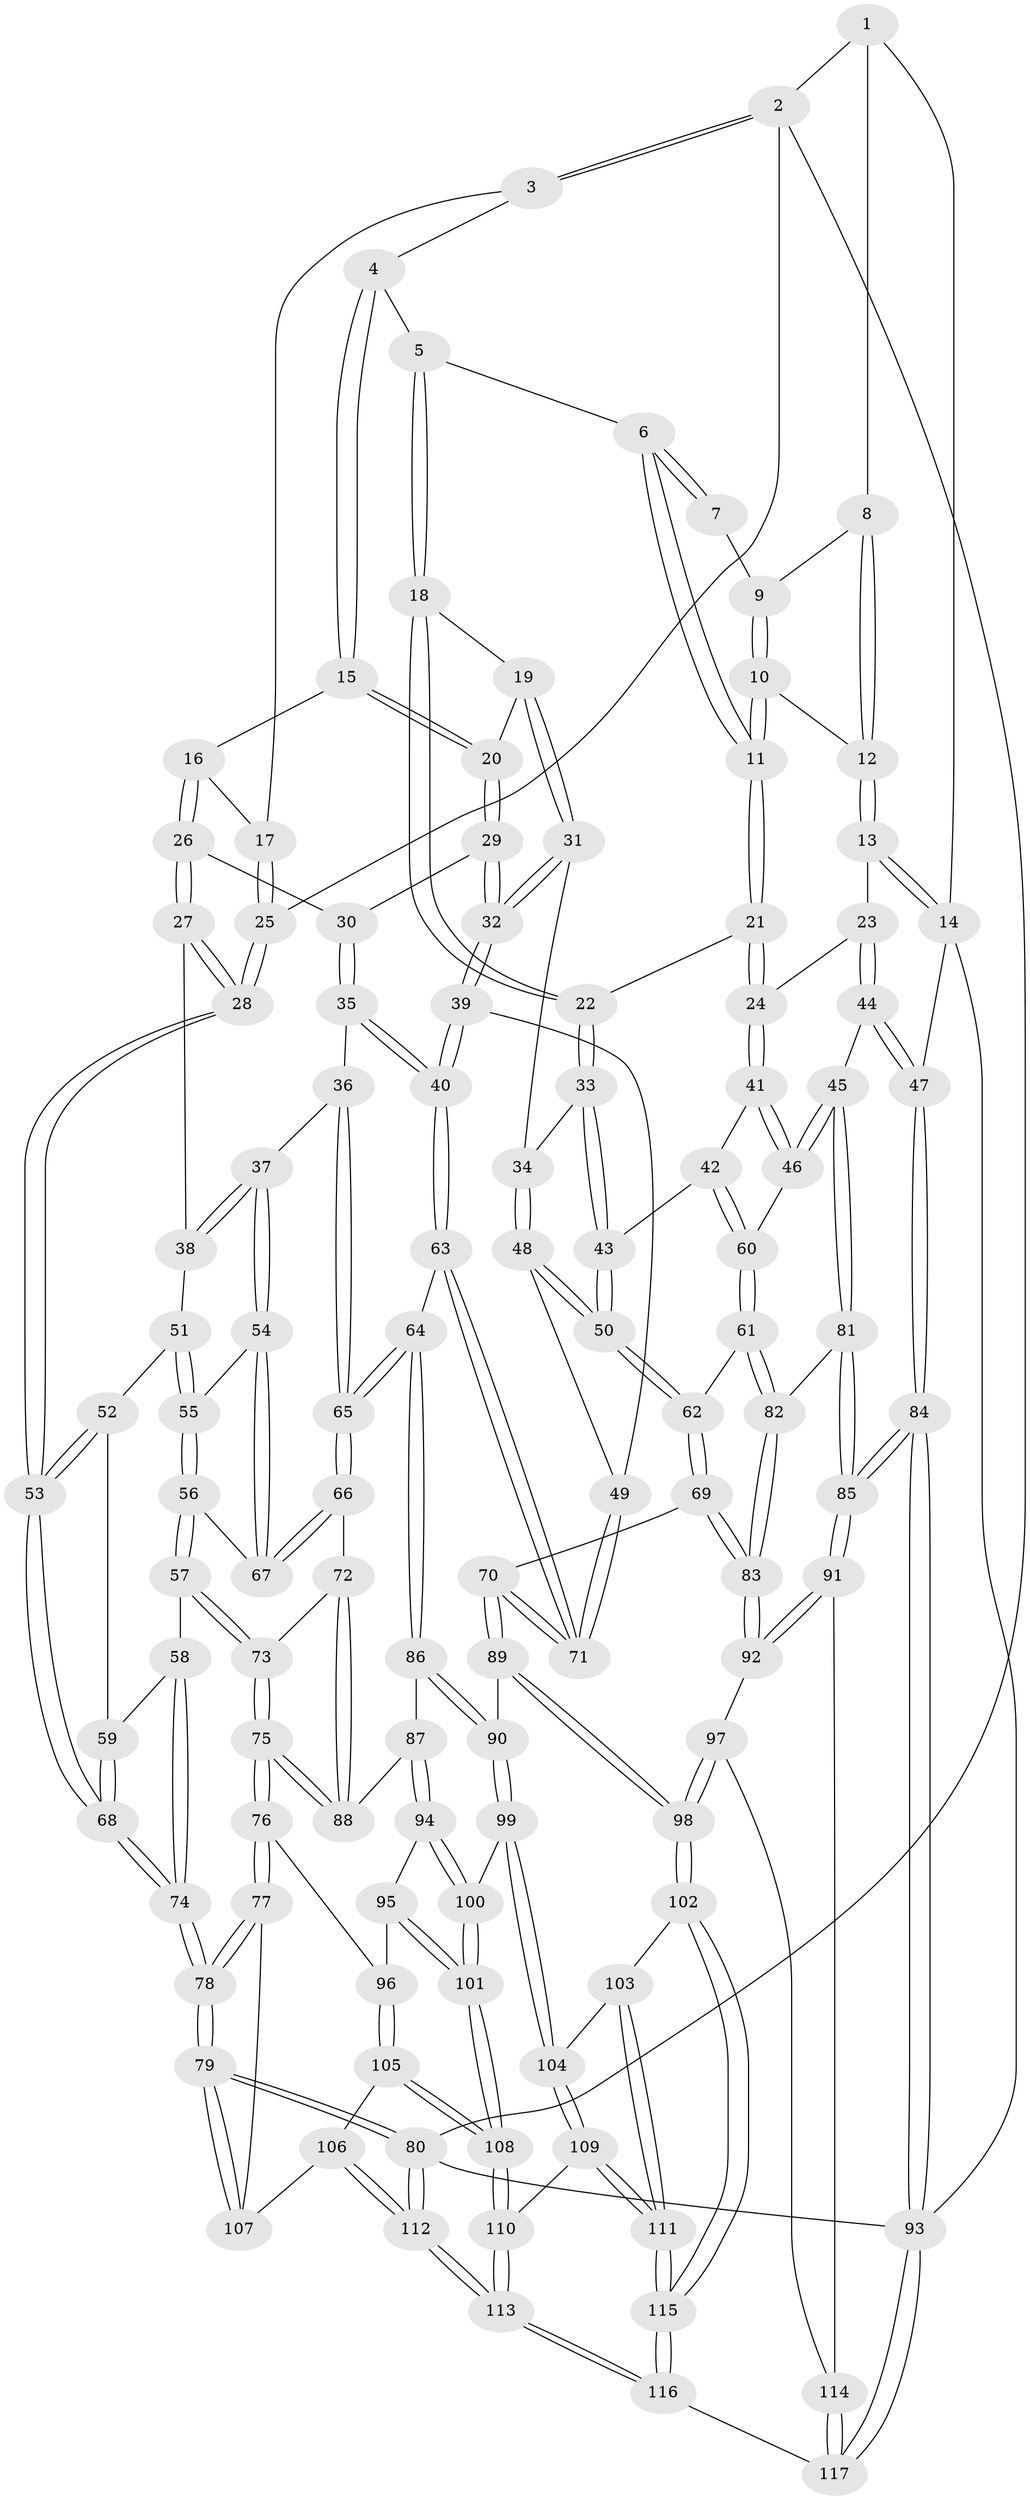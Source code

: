 // Generated by graph-tools (version 1.1) at 2025/38/03/09/25 02:38:53]
// undirected, 117 vertices, 289 edges
graph export_dot {
graph [start="1"]
  node [color=gray90,style=filled];
  1 [pos="+0.8830110847817928+0"];
  2 [pos="+0+0"];
  3 [pos="+0.3903803018596238+0"];
  4 [pos="+0.41972503340444806+0"];
  5 [pos="+0.6051141010140773+0"];
  6 [pos="+0.7403799817319101+0"];
  7 [pos="+0.7846245719025096+0"];
  8 [pos="+0.9851620378038326+0.03900039450362366"];
  9 [pos="+0.9451361924514526+0.03788522372662186"];
  10 [pos="+0.9138907009867688+0.0811429022303896"];
  11 [pos="+0.8386010458138058+0.11689373093474235"];
  12 [pos="+1+0.09105673717602127"];
  13 [pos="+1+0.15860423294352788"];
  14 [pos="+1+0.15850365960089619"];
  15 [pos="+0.3894662520322266+0.003466428068407802"];
  16 [pos="+0.19927378993895972+0.13973510661902644"];
  17 [pos="+0.18160925562479574+0.11582831770532179"];
  18 [pos="+0.6169320774363549+0.10607746329217167"];
  19 [pos="+0.5055456129080276+0.1760838525682384"];
  20 [pos="+0.40695714681887163+0.1443266579539548"];
  21 [pos="+0.8277157255465591+0.22127378862429908"];
  22 [pos="+0.7237924967223625+0.22679446272263318"];
  23 [pos="+0.9213747700859612+0.22139759574328033"];
  24 [pos="+0.8315960657657804+0.22439756939624633"];
  25 [pos="+0+0"];
  26 [pos="+0.2197617173298591+0.225913486245224"];
  27 [pos="+0.12387304078389595+0.27718704471615035"];
  28 [pos="+0+0.20737471886454426"];
  29 [pos="+0.3887534203690999+0.1668392469891988"];
  30 [pos="+0.28071271214379906+0.24997723288756088"];
  31 [pos="+0.5377778683845302+0.30852445947358353"];
  32 [pos="+0.48387313788464564+0.3491530587940437"];
  33 [pos="+0.6476748453186995+0.30604997963981073"];
  34 [pos="+0.6354178864533374+0.31034229850430706"];
  35 [pos="+0.31203815469208473+0.32007829184877923"];
  36 [pos="+0.20766755470964582+0.412586364454405"];
  37 [pos="+0.20418067896655717+0.4126767708558652"];
  38 [pos="+0.1326165160240045+0.36160855704497724"];
  39 [pos="+0.4440574875703784+0.3959270753912662"];
  40 [pos="+0.4137689776466374+0.41974605938289855"];
  41 [pos="+0.8391429517334649+0.2707584677824746"];
  42 [pos="+0.8088870021423578+0.38344921089260114"];
  43 [pos="+0.707160630115547+0.41035313257890615"];
  44 [pos="+1+0.4684607207734319"];
  45 [pos="+1+0.46725818959277016"];
  46 [pos="+0.9927852772238307+0.4631763452638969"];
  47 [pos="+1+0.4847973094997836"];
  48 [pos="+0.6112881040902319+0.4333567051377651"];
  49 [pos="+0.6030775034207594+0.4397293749337265"];
  50 [pos="+0.7021190187286251+0.47306355752673157"];
  51 [pos="+0.11209583828362205+0.3954115556418482"];
  52 [pos="+0.09268781194696546+0.4065465747313103"];
  53 [pos="+0+0.3198976415548017"];
  54 [pos="+0.18129240302992458+0.446148844172595"];
  55 [pos="+0.12751036220752024+0.43408188229469064"];
  56 [pos="+0.12702011058859441+0.49630286357960424"];
  57 [pos="+0.10838118951499155+0.5087265828633577"];
  58 [pos="+0.07926249310269107+0.49631859250154375"];
  59 [pos="+0.07556065558482976+0.4390167823329471"];
  60 [pos="+0.8324970453113154+0.4931023622866398"];
  61 [pos="+0.8115809861453569+0.5157320087571029"];
  62 [pos="+0.7204353647952046+0.5258673341895811"];
  63 [pos="+0.40466650159462975+0.5022596098753893"];
  64 [pos="+0.34570066297249286+0.5390254893238052"];
  65 [pos="+0.3069840554338963+0.5354979740475022"];
  66 [pos="+0.2551711609342206+0.5456255247329741"];
  67 [pos="+0.16870631107282083+0.4899648139250972"];
  68 [pos="+0+0.40933110580405535"];
  69 [pos="+0.6174533696346131+0.6361767977710463"];
  70 [pos="+0.5777216152026953+0.6336229260085724"];
  71 [pos="+0.5590590964757408+0.6126811308843979"];
  72 [pos="+0.2505763148784029+0.5490873048823514"];
  73 [pos="+0.12499942917053296+0.6313910593752687"];
  74 [pos="+0+0.5449395478612281"];
  75 [pos="+0.09337300479190265+0.6909899970943202"];
  76 [pos="+0.09308870215438021+0.6911943566348924"];
  77 [pos="+0+0.726852723103788"];
  78 [pos="+0+0.7456765108576195"];
  79 [pos="+0+0.9650194768159063"];
  80 [pos="+0+1"];
  81 [pos="+0.8931910035983632+0.6315765924992143"];
  82 [pos="+0.852804430023858+0.6159295504246565"];
  83 [pos="+0.7271694070315452+0.7358826814705933"];
  84 [pos="+1+0.9920435497163584"];
  85 [pos="+1+0.9382348566784197"];
  86 [pos="+0.31745881966343525+0.7044300085866579"];
  87 [pos="+0.2745884225392223+0.7088953493197707"];
  88 [pos="+0.22287611033034116+0.700398222118785"];
  89 [pos="+0.5079014358012056+0.7376041661625307"];
  90 [pos="+0.3633147233556618+0.7652471075252011"];
  91 [pos="+0.9162695362583584+0.868105010104566"];
  92 [pos="+0.7512762316101689+0.7894249453529447"];
  93 [pos="+1+1"];
  94 [pos="+0.22091756902669116+0.804993016736152"];
  95 [pos="+0.20301074137011507+0.8130473251058851"];
  96 [pos="+0.1873645500376864+0.8171720771686887"];
  97 [pos="+0.6481881856474394+0.8899963166389097"];
  98 [pos="+0.5496734909020753+0.9143545055764605"];
  99 [pos="+0.35172335663552867+0.8068470079694631"];
  100 [pos="+0.3325663936602197+0.8191269813592484"];
  101 [pos="+0.2902832639700664+0.86792669406849"];
  102 [pos="+0.5464868808596637+0.9188303375284345"];
  103 [pos="+0.39844817745586414+0.8452550415136373"];
  104 [pos="+0.35636932095765145+0.815009169203944"];
  105 [pos="+0.17960503769547378+0.8820566017454291"];
  106 [pos="+0.17134536938617348+0.8882564094471377"];
  107 [pos="+0.16000351083118616+0.8852752519510558"];
  108 [pos="+0.26574365858789223+0.907143946334647"];
  109 [pos="+0.37776463952518463+0.9563418016660825"];
  110 [pos="+0.27298971308155123+0.9277825435008983"];
  111 [pos="+0.4748590124806733+1"];
  112 [pos="+0.03874849143533876+1"];
  113 [pos="+0.14186233154705788+1"];
  114 [pos="+0.7122040536339792+0.9818743172561419"];
  115 [pos="+0.48069904644582373+1"];
  116 [pos="+0.47684062954019896+1"];
  117 [pos="+0.7165883672744241+1"];
  1 -- 2;
  1 -- 8;
  1 -- 14;
  2 -- 3;
  2 -- 3;
  2 -- 25;
  2 -- 80;
  3 -- 4;
  3 -- 17;
  4 -- 5;
  4 -- 15;
  4 -- 15;
  5 -- 6;
  5 -- 18;
  5 -- 18;
  6 -- 7;
  6 -- 7;
  6 -- 11;
  6 -- 11;
  7 -- 9;
  8 -- 9;
  8 -- 12;
  8 -- 12;
  9 -- 10;
  9 -- 10;
  10 -- 11;
  10 -- 11;
  10 -- 12;
  11 -- 21;
  11 -- 21;
  12 -- 13;
  12 -- 13;
  13 -- 14;
  13 -- 14;
  13 -- 23;
  14 -- 47;
  14 -- 93;
  15 -- 16;
  15 -- 20;
  15 -- 20;
  16 -- 17;
  16 -- 26;
  16 -- 26;
  17 -- 25;
  17 -- 25;
  18 -- 19;
  18 -- 22;
  18 -- 22;
  19 -- 20;
  19 -- 31;
  19 -- 31;
  20 -- 29;
  20 -- 29;
  21 -- 22;
  21 -- 24;
  21 -- 24;
  22 -- 33;
  22 -- 33;
  23 -- 24;
  23 -- 44;
  23 -- 44;
  24 -- 41;
  24 -- 41;
  25 -- 28;
  25 -- 28;
  26 -- 27;
  26 -- 27;
  26 -- 30;
  27 -- 28;
  27 -- 28;
  27 -- 38;
  28 -- 53;
  28 -- 53;
  29 -- 30;
  29 -- 32;
  29 -- 32;
  30 -- 35;
  30 -- 35;
  31 -- 32;
  31 -- 32;
  31 -- 34;
  32 -- 39;
  32 -- 39;
  33 -- 34;
  33 -- 43;
  33 -- 43;
  34 -- 48;
  34 -- 48;
  35 -- 36;
  35 -- 40;
  35 -- 40;
  36 -- 37;
  36 -- 65;
  36 -- 65;
  37 -- 38;
  37 -- 38;
  37 -- 54;
  37 -- 54;
  38 -- 51;
  39 -- 40;
  39 -- 40;
  39 -- 49;
  40 -- 63;
  40 -- 63;
  41 -- 42;
  41 -- 46;
  41 -- 46;
  42 -- 43;
  42 -- 60;
  42 -- 60;
  43 -- 50;
  43 -- 50;
  44 -- 45;
  44 -- 47;
  44 -- 47;
  45 -- 46;
  45 -- 46;
  45 -- 81;
  45 -- 81;
  46 -- 60;
  47 -- 84;
  47 -- 84;
  48 -- 49;
  48 -- 50;
  48 -- 50;
  49 -- 71;
  49 -- 71;
  50 -- 62;
  50 -- 62;
  51 -- 52;
  51 -- 55;
  51 -- 55;
  52 -- 53;
  52 -- 53;
  52 -- 59;
  53 -- 68;
  53 -- 68;
  54 -- 55;
  54 -- 67;
  54 -- 67;
  55 -- 56;
  55 -- 56;
  56 -- 57;
  56 -- 57;
  56 -- 67;
  57 -- 58;
  57 -- 73;
  57 -- 73;
  58 -- 59;
  58 -- 74;
  58 -- 74;
  59 -- 68;
  59 -- 68;
  60 -- 61;
  60 -- 61;
  61 -- 62;
  61 -- 82;
  61 -- 82;
  62 -- 69;
  62 -- 69;
  63 -- 64;
  63 -- 71;
  63 -- 71;
  64 -- 65;
  64 -- 65;
  64 -- 86;
  64 -- 86;
  65 -- 66;
  65 -- 66;
  66 -- 67;
  66 -- 67;
  66 -- 72;
  68 -- 74;
  68 -- 74;
  69 -- 70;
  69 -- 83;
  69 -- 83;
  70 -- 71;
  70 -- 71;
  70 -- 89;
  70 -- 89;
  72 -- 73;
  72 -- 88;
  72 -- 88;
  73 -- 75;
  73 -- 75;
  74 -- 78;
  74 -- 78;
  75 -- 76;
  75 -- 76;
  75 -- 88;
  75 -- 88;
  76 -- 77;
  76 -- 77;
  76 -- 96;
  77 -- 78;
  77 -- 78;
  77 -- 107;
  78 -- 79;
  78 -- 79;
  79 -- 80;
  79 -- 80;
  79 -- 107;
  79 -- 107;
  80 -- 112;
  80 -- 112;
  80 -- 93;
  81 -- 82;
  81 -- 85;
  81 -- 85;
  82 -- 83;
  82 -- 83;
  83 -- 92;
  83 -- 92;
  84 -- 85;
  84 -- 85;
  84 -- 93;
  84 -- 93;
  85 -- 91;
  85 -- 91;
  86 -- 87;
  86 -- 90;
  86 -- 90;
  87 -- 88;
  87 -- 94;
  87 -- 94;
  89 -- 90;
  89 -- 98;
  89 -- 98;
  90 -- 99;
  90 -- 99;
  91 -- 92;
  91 -- 92;
  91 -- 114;
  92 -- 97;
  93 -- 117;
  93 -- 117;
  94 -- 95;
  94 -- 100;
  94 -- 100;
  95 -- 96;
  95 -- 101;
  95 -- 101;
  96 -- 105;
  96 -- 105;
  97 -- 98;
  97 -- 98;
  97 -- 114;
  98 -- 102;
  98 -- 102;
  99 -- 100;
  99 -- 104;
  99 -- 104;
  100 -- 101;
  100 -- 101;
  101 -- 108;
  101 -- 108;
  102 -- 103;
  102 -- 115;
  102 -- 115;
  103 -- 104;
  103 -- 111;
  103 -- 111;
  104 -- 109;
  104 -- 109;
  105 -- 106;
  105 -- 108;
  105 -- 108;
  106 -- 107;
  106 -- 112;
  106 -- 112;
  108 -- 110;
  108 -- 110;
  109 -- 110;
  109 -- 111;
  109 -- 111;
  110 -- 113;
  110 -- 113;
  111 -- 115;
  111 -- 115;
  112 -- 113;
  112 -- 113;
  113 -- 116;
  113 -- 116;
  114 -- 117;
  114 -- 117;
  115 -- 116;
  115 -- 116;
  116 -- 117;
}
